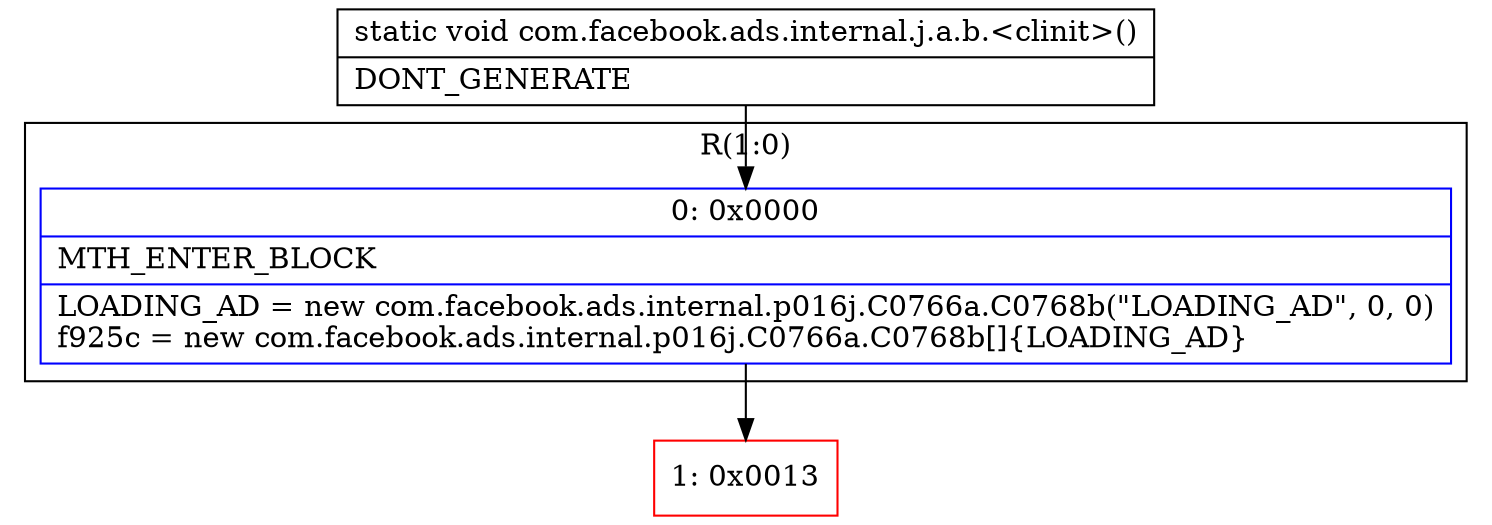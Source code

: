 digraph "CFG forcom.facebook.ads.internal.j.a.b.\<clinit\>()V" {
subgraph cluster_Region_455830254 {
label = "R(1:0)";
node [shape=record,color=blue];
Node_0 [shape=record,label="{0\:\ 0x0000|MTH_ENTER_BLOCK\l|LOADING_AD = new com.facebook.ads.internal.p016j.C0766a.C0768b(\"LOADING_AD\", 0, 0)\lf925c = new com.facebook.ads.internal.p016j.C0766a.C0768b[]\{LOADING_AD\}\l}"];
}
Node_1 [shape=record,color=red,label="{1\:\ 0x0013}"];
MethodNode[shape=record,label="{static void com.facebook.ads.internal.j.a.b.\<clinit\>()  | DONT_GENERATE\l}"];
MethodNode -> Node_0;
Node_0 -> Node_1;
}

